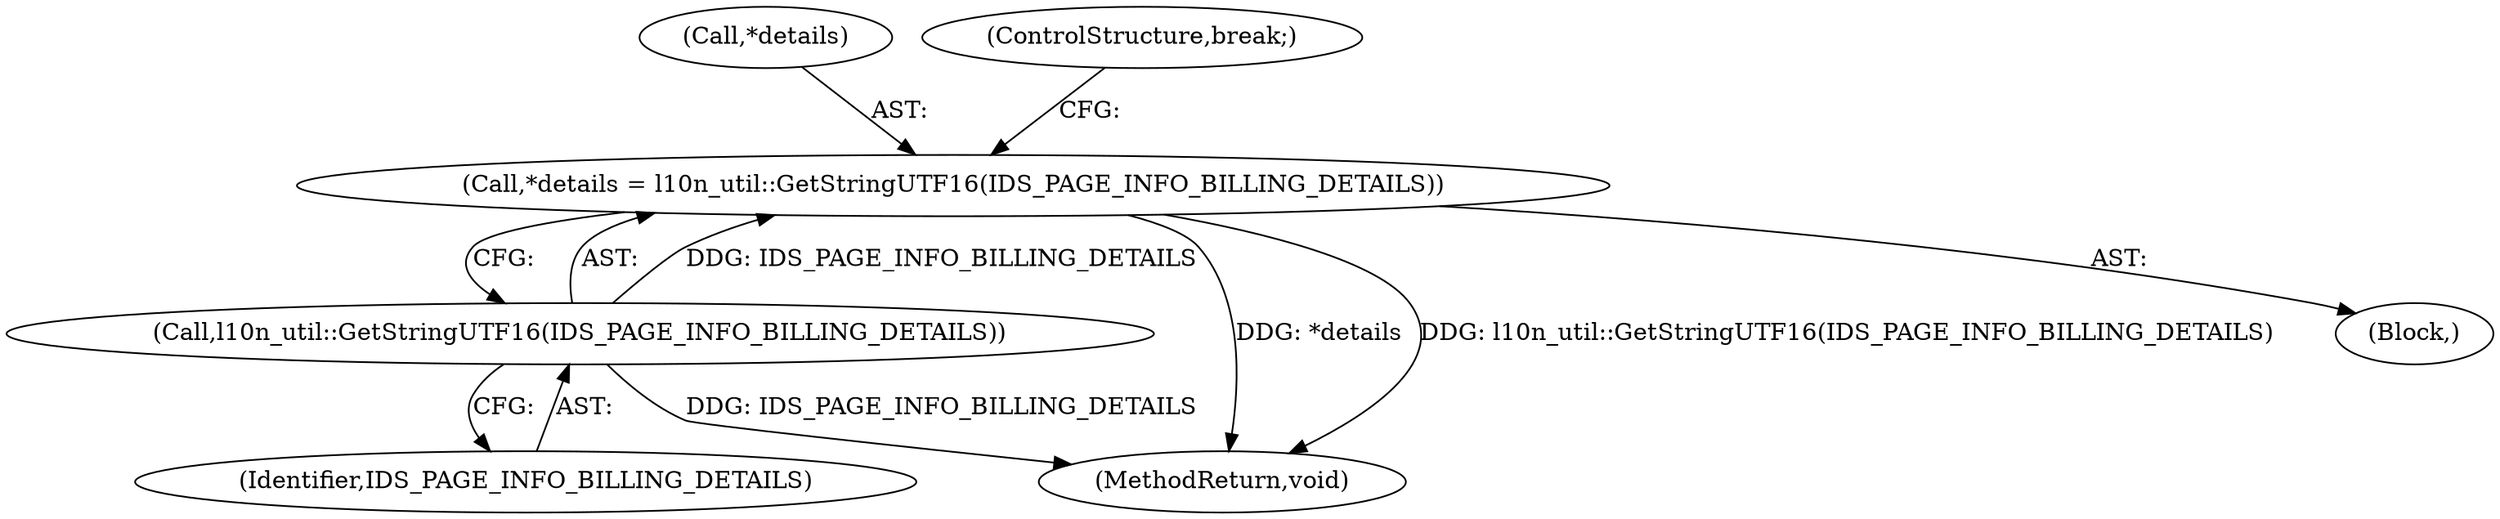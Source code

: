 digraph "0_Chrome_7cde8513c12a6e8ec5d1d1eb1cfd078d9adad3ef_0@pointer" {
"1000177" [label="(Call,*details = l10n_util::GetStringUTF16(IDS_PAGE_INFO_BILLING_DETAILS))"];
"1000180" [label="(Call,l10n_util::GetStringUTF16(IDS_PAGE_INFO_BILLING_DETAILS))"];
"1000178" [label="(Call,*details)"];
"1000177" [label="(Call,*details = l10n_util::GetStringUTF16(IDS_PAGE_INFO_BILLING_DETAILS))"];
"1000183" [label="(MethodReturn,void)"];
"1000182" [label="(ControlStructure,break;)"];
"1000181" [label="(Identifier,IDS_PAGE_INFO_BILLING_DETAILS)"];
"1000180" [label="(Call,l10n_util::GetStringUTF16(IDS_PAGE_INFO_BILLING_DETAILS))"];
"1000107" [label="(Block,)"];
"1000177" -> "1000107"  [label="AST: "];
"1000177" -> "1000180"  [label="CFG: "];
"1000178" -> "1000177"  [label="AST: "];
"1000180" -> "1000177"  [label="AST: "];
"1000182" -> "1000177"  [label="CFG: "];
"1000177" -> "1000183"  [label="DDG: *details"];
"1000177" -> "1000183"  [label="DDG: l10n_util::GetStringUTF16(IDS_PAGE_INFO_BILLING_DETAILS)"];
"1000180" -> "1000177"  [label="DDG: IDS_PAGE_INFO_BILLING_DETAILS"];
"1000180" -> "1000181"  [label="CFG: "];
"1000181" -> "1000180"  [label="AST: "];
"1000180" -> "1000183"  [label="DDG: IDS_PAGE_INFO_BILLING_DETAILS"];
}

